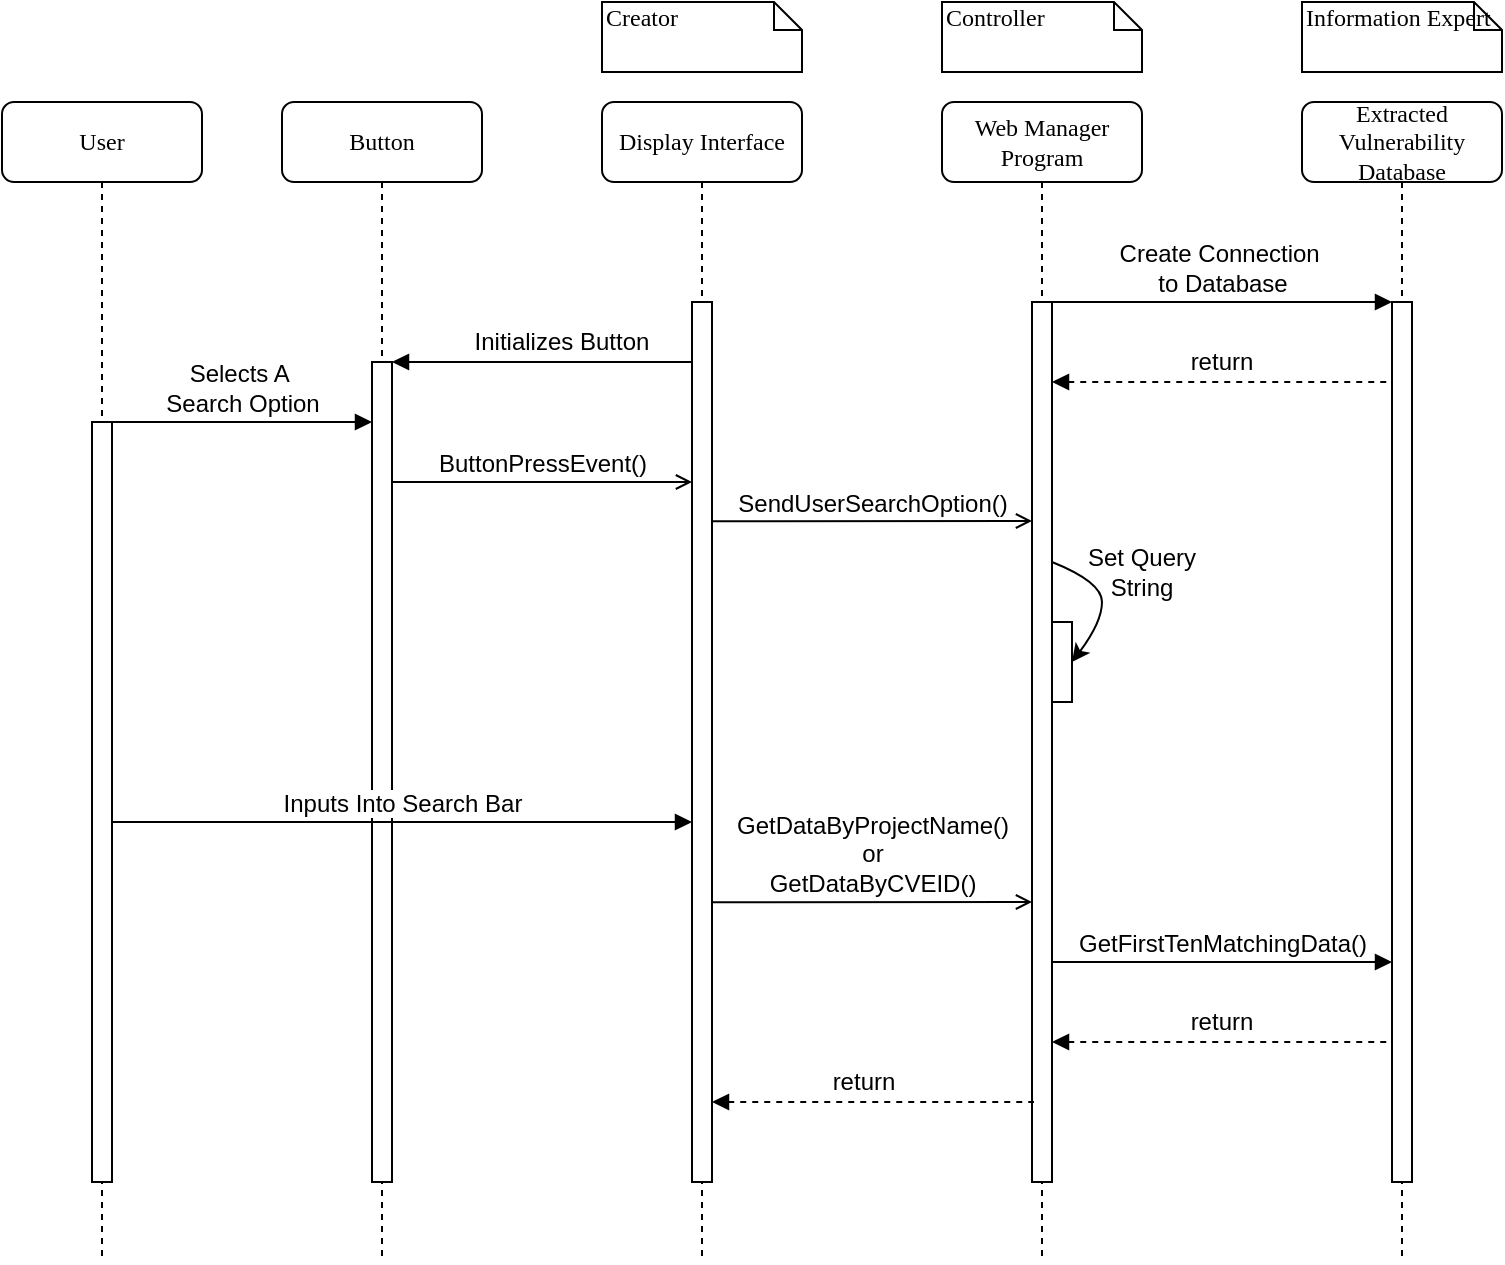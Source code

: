 <mxfile version="26.0.16">
  <diagram name="Page-1" id="13e1069c-82ec-6db2-03f1-153e76fe0fe0">
    <mxGraphModel dx="1160" dy="628" grid="1" gridSize="10" guides="1" tooltips="1" connect="1" arrows="1" fold="1" page="1" pageScale="1" pageWidth="1100" pageHeight="850" background="none" math="0" shadow="0">
      <root>
        <mxCell id="0" />
        <mxCell id="1" parent="0" />
        <mxCell id="7baba1c4bc27f4b0-2" value="Button" style="shape=umlLifeline;perimeter=lifelinePerimeter;whiteSpace=wrap;html=1;container=1;collapsible=0;recursiveResize=0;outlineConnect=0;rounded=1;shadow=0;comic=0;labelBackgroundColor=none;strokeWidth=1;fontFamily=Verdana;fontSize=12;align=center;" parent="1" vertex="1">
          <mxGeometry x="240" y="80" width="100" height="580" as="geometry" />
        </mxCell>
        <mxCell id="7baba1c4bc27f4b0-10" value="" style="html=1;points=[];perimeter=orthogonalPerimeter;rounded=0;shadow=0;comic=0;labelBackgroundColor=none;strokeWidth=1;fontFamily=Verdana;fontSize=12;align=center;" parent="7baba1c4bc27f4b0-2" vertex="1">
          <mxGeometry x="45" y="130" width="10" height="410" as="geometry" />
        </mxCell>
        <mxCell id="2dSOnyeyWV44-VoQbwDo-24" value="&lt;font style=&quot;background-color: light-dark(#ffffff, var(--ge-dark-color, #121212));&quot; face=&quot;Helvetica&quot;&gt;Inputs Into Search Bar&lt;/font&gt;" style="html=1;verticalAlign=bottom;endArrow=block;labelBackgroundColor=none;fontFamily=Verdana;fontSize=12;edgeStyle=elbowEdgeStyle;elbow=vertical;" edge="1" parent="7baba1c4bc27f4b0-2">
          <mxGeometry relative="1" as="geometry">
            <mxPoint x="-85" y="360" as="sourcePoint" />
            <mxPoint x="205" y="360" as="targetPoint" />
          </mxGeometry>
        </mxCell>
        <mxCell id="7baba1c4bc27f4b0-3" value="Display Interface" style="shape=umlLifeline;perimeter=lifelinePerimeter;whiteSpace=wrap;html=1;container=1;collapsible=0;recursiveResize=0;outlineConnect=0;rounded=1;shadow=0;comic=0;labelBackgroundColor=none;strokeWidth=1;fontFamily=Verdana;fontSize=12;align=center;" parent="1" vertex="1">
          <mxGeometry x="400" y="80" width="100" height="580" as="geometry" />
        </mxCell>
        <mxCell id="7baba1c4bc27f4b0-13" value="" style="html=1;points=[];perimeter=orthogonalPerimeter;rounded=0;shadow=0;comic=0;labelBackgroundColor=none;strokeWidth=1;fontFamily=Verdana;fontSize=12;align=center;" parent="7baba1c4bc27f4b0-3" vertex="1">
          <mxGeometry x="45" y="100" width="10" height="440" as="geometry" />
        </mxCell>
        <mxCell id="7baba1c4bc27f4b0-8" value="User" style="shape=umlLifeline;perimeter=lifelinePerimeter;whiteSpace=wrap;html=1;container=1;collapsible=0;recursiveResize=0;outlineConnect=0;rounded=1;shadow=0;comic=0;labelBackgroundColor=none;strokeWidth=1;fontFamily=Verdana;fontSize=12;align=center;" parent="1" vertex="1">
          <mxGeometry x="100" y="80" width="100" height="580" as="geometry" />
        </mxCell>
        <mxCell id="7baba1c4bc27f4b0-9" value="" style="html=1;points=[];perimeter=orthogonalPerimeter;rounded=0;shadow=0;comic=0;labelBackgroundColor=none;strokeWidth=1;fontFamily=Verdana;fontSize=12;align=center;" parent="7baba1c4bc27f4b0-8" vertex="1">
          <mxGeometry x="45" y="160" width="10" height="380" as="geometry" />
        </mxCell>
        <mxCell id="2dSOnyeyWV44-VoQbwDo-18" value="&lt;font face=&quot;Helvetica&quot;&gt;Selects A&amp;nbsp;&lt;/font&gt;&lt;div&gt;&lt;font face=&quot;Helvetica&quot;&gt;Search Option&lt;/font&gt;&lt;/div&gt;" style="html=1;verticalAlign=bottom;endArrow=block;entryX=0;entryY=0;labelBackgroundColor=none;fontFamily=Verdana;fontSize=12;edgeStyle=elbowEdgeStyle;elbow=vertical;" edge="1" parent="7baba1c4bc27f4b0-8">
          <mxGeometry relative="1" as="geometry">
            <mxPoint x="55" y="160" as="sourcePoint" />
            <mxPoint x="185" y="160.03" as="targetPoint" />
          </mxGeometry>
        </mxCell>
        <mxCell id="7baba1c4bc27f4b0-41" value="Creator" style="shape=note;whiteSpace=wrap;html=1;size=14;verticalAlign=top;align=left;spacingTop=-6;rounded=0;shadow=0;comic=0;labelBackgroundColor=none;strokeWidth=1;fontFamily=Verdana;fontSize=12" parent="1" vertex="1">
          <mxGeometry x="400" y="30" width="100" height="35" as="geometry" />
        </mxCell>
        <mxCell id="2dSOnyeyWV44-VoQbwDo-1" value="Web Manager&lt;div&gt;Program&lt;/div&gt;" style="shape=umlLifeline;perimeter=lifelinePerimeter;whiteSpace=wrap;html=1;container=1;collapsible=0;recursiveResize=0;outlineConnect=0;rounded=1;shadow=0;comic=0;labelBackgroundColor=none;strokeWidth=1;fontFamily=Verdana;fontSize=12;align=center;" vertex="1" parent="1">
          <mxGeometry x="570" y="80" width="100" height="580" as="geometry" />
        </mxCell>
        <mxCell id="2dSOnyeyWV44-VoQbwDo-2" value="" style="html=1;points=[];perimeter=orthogonalPerimeter;rounded=0;shadow=0;comic=0;labelBackgroundColor=none;strokeWidth=1;fontFamily=Verdana;fontSize=12;align=center;" vertex="1" parent="2dSOnyeyWV44-VoQbwDo-1">
          <mxGeometry x="45" y="100" width="10" height="440" as="geometry" />
        </mxCell>
        <mxCell id="2dSOnyeyWV44-VoQbwDo-20" value="&lt;font face=&quot;Helvetica&quot;&gt;SendUserSearchOption()&lt;/font&gt;" style="html=1;verticalAlign=bottom;endArrow=open;entryX=0;entryY=0;labelBackgroundColor=none;fontFamily=Verdana;fontSize=12;edgeStyle=elbowEdgeStyle;elbow=vertical;endFill=0;" edge="1" parent="2dSOnyeyWV44-VoQbwDo-1">
          <mxGeometry relative="1" as="geometry">
            <mxPoint x="-115" y="209.58" as="sourcePoint" />
            <mxPoint x="45" y="209.61" as="targetPoint" />
          </mxGeometry>
        </mxCell>
        <mxCell id="2dSOnyeyWV44-VoQbwDo-21" value="" style="curved=1;endArrow=classic;html=1;rounded=0;" edge="1" parent="2dSOnyeyWV44-VoQbwDo-1">
          <mxGeometry width="50" height="50" relative="1" as="geometry">
            <mxPoint x="55" y="230" as="sourcePoint" />
            <mxPoint x="65" y="280" as="targetPoint" />
            <Array as="points">
              <mxPoint x="80" y="240" />
              <mxPoint x="80" y="260" />
            </Array>
          </mxGeometry>
        </mxCell>
        <mxCell id="2dSOnyeyWV44-VoQbwDo-22" value="" style="html=1;points=[];perimeter=orthogonalPerimeter;rounded=0;shadow=0;comic=0;labelBackgroundColor=none;strokeWidth=1;fontFamily=Verdana;fontSize=12;align=center;" vertex="1" parent="2dSOnyeyWV44-VoQbwDo-1">
          <mxGeometry x="55" y="260" width="10" height="40" as="geometry" />
        </mxCell>
        <mxCell id="2dSOnyeyWV44-VoQbwDo-3" value="Controller" style="shape=note;whiteSpace=wrap;html=1;size=14;verticalAlign=top;align=left;spacingTop=-6;rounded=0;shadow=0;comic=0;labelBackgroundColor=none;strokeWidth=1;fontFamily=Verdana;fontSize=12" vertex="1" parent="1">
          <mxGeometry x="570" y="30" width="100" height="35" as="geometry" />
        </mxCell>
        <mxCell id="2dSOnyeyWV44-VoQbwDo-4" value="&lt;font face=&quot;Helvetica&quot;&gt;Create Connection&amp;nbsp;&lt;/font&gt;&lt;div&gt;&lt;font face=&quot;Helvetica&quot;&gt;to Database&lt;/font&gt;&lt;/div&gt;" style="html=1;verticalAlign=bottom;endArrow=block;entryX=0;entryY=0;labelBackgroundColor=none;fontFamily=Verdana;fontSize=12;edgeStyle=elbowEdgeStyle;elbow=vertical;" edge="1" parent="1">
          <mxGeometry relative="1" as="geometry">
            <mxPoint x="625" y="180" as="sourcePoint" />
            <mxPoint x="795" y="180.03" as="targetPoint" />
          </mxGeometry>
        </mxCell>
        <mxCell id="2dSOnyeyWV44-VoQbwDo-5" value="&lt;div&gt;Extracted&lt;/div&gt;Vulnerability&lt;div&gt;Database&lt;/div&gt;" style="shape=umlLifeline;perimeter=lifelinePerimeter;whiteSpace=wrap;html=1;container=1;collapsible=0;recursiveResize=0;outlineConnect=0;rounded=1;shadow=0;comic=0;labelBackgroundColor=none;strokeWidth=1;fontFamily=Verdana;fontSize=12;align=center;" vertex="1" parent="1">
          <mxGeometry x="750" y="80" width="100" height="580" as="geometry" />
        </mxCell>
        <mxCell id="2dSOnyeyWV44-VoQbwDo-6" value="" style="html=1;points=[];perimeter=orthogonalPerimeter;rounded=0;shadow=0;comic=0;labelBackgroundColor=none;strokeWidth=1;fontFamily=Verdana;fontSize=12;align=center;" vertex="1" parent="2dSOnyeyWV44-VoQbwDo-5">
          <mxGeometry x="45" y="100" width="10" height="440" as="geometry" />
        </mxCell>
        <mxCell id="2dSOnyeyWV44-VoQbwDo-10" value="" style="group" vertex="1" connectable="0" parent="2dSOnyeyWV44-VoQbwDo-5">
          <mxGeometry x="-125" y="120" width="170" height="20" as="geometry" />
        </mxCell>
        <mxCell id="2dSOnyeyWV44-VoQbwDo-8" value="" style="endArrow=none;html=1;rounded=0;startArrow=block;startFill=1;dashed=1;" edge="1" parent="2dSOnyeyWV44-VoQbwDo-10">
          <mxGeometry width="50" height="50" relative="1" as="geometry">
            <mxPoint y="20" as="sourcePoint" />
            <mxPoint x="170" y="20" as="targetPoint" />
          </mxGeometry>
        </mxCell>
        <mxCell id="2dSOnyeyWV44-VoQbwDo-9" value="return" style="text;html=1;align=center;verticalAlign=middle;whiteSpace=wrap;rounded=0;" vertex="1" parent="2dSOnyeyWV44-VoQbwDo-10">
          <mxGeometry x="55" width="60" height="20" as="geometry" />
        </mxCell>
        <mxCell id="2dSOnyeyWV44-VoQbwDo-27" value="" style="group" vertex="1" connectable="0" parent="2dSOnyeyWV44-VoQbwDo-5">
          <mxGeometry x="-125" y="450" width="170" height="20" as="geometry" />
        </mxCell>
        <mxCell id="2dSOnyeyWV44-VoQbwDo-28" value="" style="endArrow=none;html=1;rounded=0;startArrow=block;startFill=1;dashed=1;" edge="1" parent="2dSOnyeyWV44-VoQbwDo-27">
          <mxGeometry width="50" height="50" relative="1" as="geometry">
            <mxPoint y="20" as="sourcePoint" />
            <mxPoint x="170" y="20" as="targetPoint" />
          </mxGeometry>
        </mxCell>
        <mxCell id="2dSOnyeyWV44-VoQbwDo-29" value="return" style="text;html=1;align=center;verticalAlign=middle;whiteSpace=wrap;rounded=0;" vertex="1" parent="2dSOnyeyWV44-VoQbwDo-27">
          <mxGeometry x="55" width="60" height="20" as="geometry" />
        </mxCell>
        <mxCell id="2dSOnyeyWV44-VoQbwDo-7" value="Information Expert" style="shape=note;whiteSpace=wrap;html=1;size=14;verticalAlign=top;align=left;spacingTop=-6;rounded=0;shadow=0;comic=0;labelBackgroundColor=none;strokeWidth=1;fontFamily=Verdana;fontSize=12" vertex="1" parent="1">
          <mxGeometry x="750" y="30" width="100" height="35" as="geometry" />
        </mxCell>
        <mxCell id="2dSOnyeyWV44-VoQbwDo-15" value="" style="endArrow=none;html=1;rounded=0;startArrow=block;startFill=1;" edge="1" parent="1">
          <mxGeometry width="50" height="50" relative="1" as="geometry">
            <mxPoint x="295" y="210" as="sourcePoint" />
            <mxPoint x="445" y="210" as="targetPoint" />
          </mxGeometry>
        </mxCell>
        <mxCell id="2dSOnyeyWV44-VoQbwDo-16" value="Initializes Button" style="text;html=1;align=center;verticalAlign=middle;whiteSpace=wrap;rounded=0;" vertex="1" parent="1">
          <mxGeometry x="330" y="190" width="100" height="20" as="geometry" />
        </mxCell>
        <mxCell id="2dSOnyeyWV44-VoQbwDo-19" value="&lt;font face=&quot;Helvetica&quot;&gt;ButtonPressEvent()&lt;/font&gt;" style="html=1;verticalAlign=bottom;endArrow=open;entryX=0;entryY=0;labelBackgroundColor=none;fontFamily=Verdana;fontSize=12;edgeStyle=elbowEdgeStyle;elbow=vertical;endFill=0;" edge="1" parent="1">
          <mxGeometry relative="1" as="geometry">
            <mxPoint x="295" y="270" as="sourcePoint" />
            <mxPoint x="445" y="270.03" as="targetPoint" />
          </mxGeometry>
        </mxCell>
        <mxCell id="2dSOnyeyWV44-VoQbwDo-23" value="Set Query String" style="text;html=1;align=center;verticalAlign=middle;whiteSpace=wrap;rounded=0;" vertex="1" parent="1">
          <mxGeometry x="640" y="300" width="60" height="30" as="geometry" />
        </mxCell>
        <mxCell id="2dSOnyeyWV44-VoQbwDo-25" value="&lt;font face=&quot;Helvetica&quot;&gt;GetDataByProjectName()&lt;/font&gt;&lt;div&gt;&lt;font face=&quot;Helvetica&quot;&gt;or&lt;/font&gt;&lt;/div&gt;&lt;div&gt;&lt;font face=&quot;Helvetica&quot;&gt;GetDataByCVEID()&lt;/font&gt;&lt;/div&gt;" style="html=1;verticalAlign=bottom;endArrow=open;entryX=0;entryY=0;labelBackgroundColor=none;fontFamily=Verdana;fontSize=12;edgeStyle=elbowEdgeStyle;elbow=vertical;endFill=0;" edge="1" parent="1">
          <mxGeometry relative="1" as="geometry">
            <mxPoint x="455" y="480.08" as="sourcePoint" />
            <mxPoint x="615" y="480.11" as="targetPoint" />
          </mxGeometry>
        </mxCell>
        <mxCell id="2dSOnyeyWV44-VoQbwDo-26" value="&lt;font face=&quot;Helvetica&quot;&gt;GetFirstTenMatchingData()&lt;/font&gt;" style="html=1;verticalAlign=bottom;endArrow=block;entryX=0;entryY=0;labelBackgroundColor=none;fontFamily=Verdana;fontSize=12;edgeStyle=elbowEdgeStyle;elbow=vertical;" edge="1" parent="1">
          <mxGeometry relative="1" as="geometry">
            <mxPoint x="625" y="510" as="sourcePoint" />
            <mxPoint x="795" y="510.03" as="targetPoint" />
          </mxGeometry>
        </mxCell>
        <mxCell id="2dSOnyeyWV44-VoQbwDo-32" value="" style="endArrow=none;html=1;rounded=0;startArrow=block;startFill=1;dashed=1;" edge="1" parent="1">
          <mxGeometry width="50" height="50" relative="1" as="geometry">
            <mxPoint x="455" y="580" as="sourcePoint" />
            <mxPoint x="616" y="580" as="targetPoint" />
          </mxGeometry>
        </mxCell>
        <mxCell id="2dSOnyeyWV44-VoQbwDo-33" value="return" style="text;html=1;align=center;verticalAlign=middle;whiteSpace=wrap;rounded=0;" vertex="1" parent="1">
          <mxGeometry x="501" y="560" width="60" height="20" as="geometry" />
        </mxCell>
      </root>
    </mxGraphModel>
  </diagram>
</mxfile>

